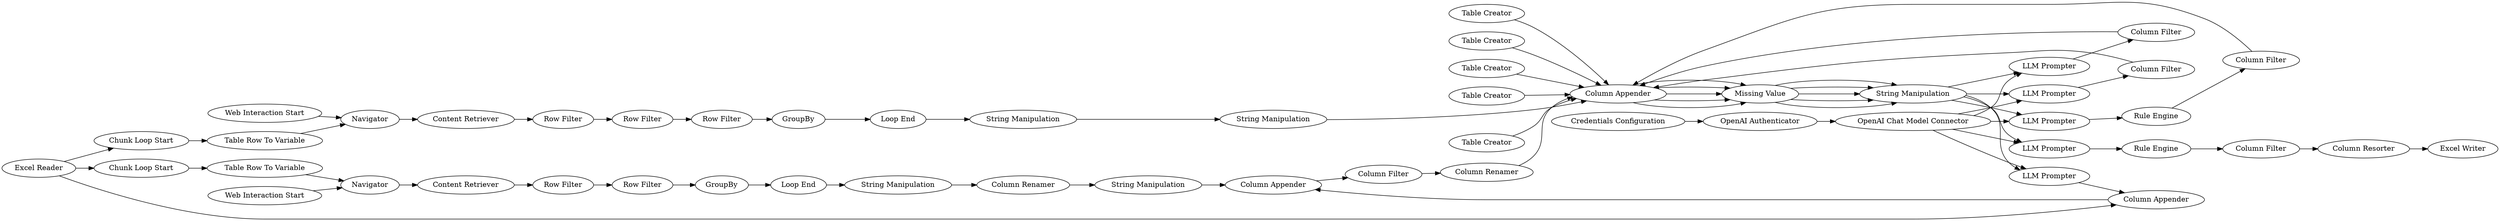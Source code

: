 digraph {
	6 [label="Chunk Loop Start"]
	7 [label="Loop End"]
	50 [label=Navigator]
	51 [label="Web Interaction Start"]
	782 [label="Content Retriever"]
	783 [label="Table Row To Variable"]
	785 [label="Row Filter"]
	789 [label=GroupBy]
	790 [label="Row Filter"]
	791 [label="String Manipulation"]
	811 [label="Table Row To Variable"]
	812 [label="Content Retriever"]
	813 [label="Row Filter"]
	22 [label="String Manipulation"]
	24 [label="Column Appender"]
	25 [label="Missing Value"]
	815 [label="LLM Prompter"]
	817 [label=GroupBy]
	22 [label="String Manipulation"]
	24 [label="Column Appender"]
	25 [label="Missing Value"]
	820 [label="Column Filter"]
	821 [label=Navigator]
	822 [label="Web Interaction Start"]
	824 [label="LLM Prompter"]
	825 [label="Table Creator"]
	826 [label="OpenAI Chat Model Connector"]
	827 [label="String Manipulation"]
	828 [label="OpenAI Authenticator"]
	830 [label="Table Creator"]
	831 [label="Excel Reader"]
	833 [label="Row Filter"]
	834 [label="Chunk Loop Start"]
	835 [label="Loop End"]
	836 [label="LLM Prompter"]
	837 [label="Credentials Configuration"]
	839 [label="String Manipulation"]
	840 [label="Row Filter"]
	841 [label="Column Appender"]
	22 [label="String Manipulation"]
	24 [label="Column Appender"]
	25 [label="Missing Value"]
	845 [label="Table Creator"]
	848 [label="Column Renamer"]
	849 [label="Column Filter"]
	850 [label="Column Renamer"]
	852 [label="String Manipulation"]
	853 [label="Column Appender"]
	854 [label="Column Filter"]
	855 [label="Column Resorter"]
	856 [label="Excel Writer"]
	860 [label="Table Creator"]
	22 [label="String Manipulation"]
	24 [label="Column Appender"]
	25 [label="Missing Value"]
	862 [label="LLM Prompter"]
	864 [label="Rule Engine"]
	866 [label="Column Filter"]
	867 [label="Table Creator"]
	868 [label="LLM Prompter"]
	22 [label="String Manipulation"]
	24 [label="Column Appender"]
	25 [label="Missing Value"]
	871 [label="Column Filter"]
	872 [label="Rule Engine"]
	24 -> 25
	25 -> 22
	24 -> 25
	25 -> 22
	24 -> 25
	25 -> 22
	24 -> 25
	25 -> 22
	24 -> 25
	25 -> 22
	6 -> 783
	7 -> 791
	50 -> 782
	51 -> 50
	782 -> 785
	783 -> 50
	785 -> 790
	789 -> 7
	790 -> 789
	791 -> 848
	811 -> 821
	812 -> 813
	813 -> 833
	22 -> 815
	815 -> 872
	817 -> 835
	22 -> 836
	820 -> 855
	821 -> 812
	822 -> 821
	824 -> 864
	825 -> 24
	826 -> 824
	826 -> 815
	826 -> 868
	826 -> 862
	826 -> 836
	827 -> 839
	828 -> 826
	830 -> 24
	831 -> 6
	831 -> 841
	831 -> 834
	833 -> 840
	834 -> 811
	835 -> 827
	836 -> 841
	837 -> 828
	839 -> 24
	840 -> 817
	841 -> 853
	22 -> 824
	845 -> 24
	848 -> 852
	849 -> 850
	850 -> 24
	852 -> 853
	853 -> 849
	854 -> 24
	855 -> 856
	860 -> 24
	22 -> 862
	862 -> 866
	864 -> 854
	866 -> 24
	867 -> 24
	868 -> 871
	22 -> 868
	871 -> 24
	872 -> 820
	rankdir=LR
}
